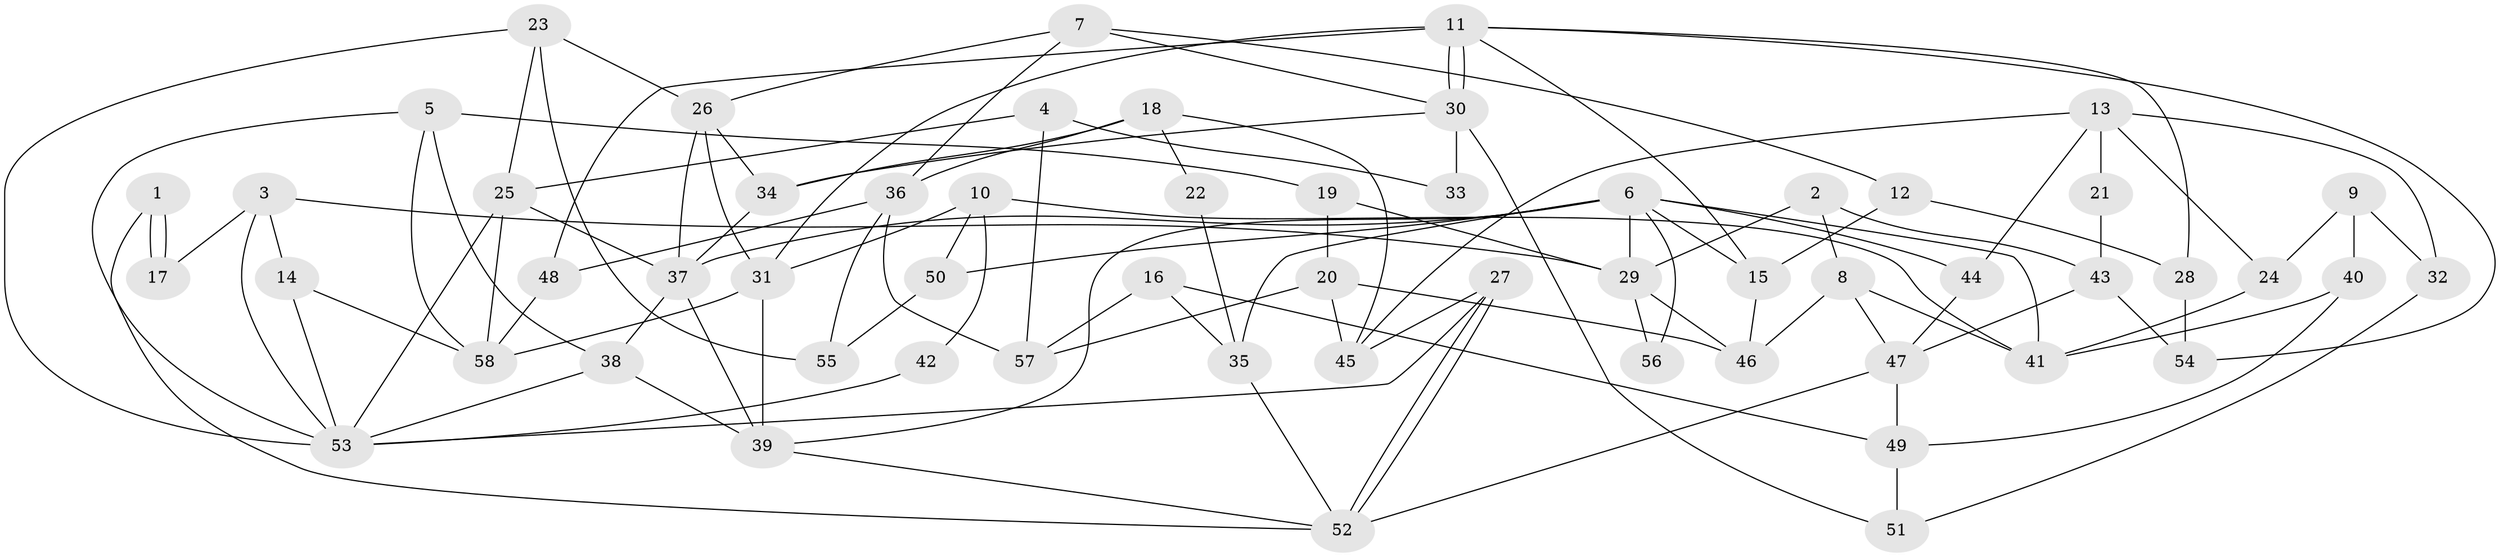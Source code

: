 // Generated by graph-tools (version 1.1) at 2025/15/03/09/25 04:15:06]
// undirected, 58 vertices, 116 edges
graph export_dot {
graph [start="1"]
  node [color=gray90,style=filled];
  1;
  2;
  3;
  4;
  5;
  6;
  7;
  8;
  9;
  10;
  11;
  12;
  13;
  14;
  15;
  16;
  17;
  18;
  19;
  20;
  21;
  22;
  23;
  24;
  25;
  26;
  27;
  28;
  29;
  30;
  31;
  32;
  33;
  34;
  35;
  36;
  37;
  38;
  39;
  40;
  41;
  42;
  43;
  44;
  45;
  46;
  47;
  48;
  49;
  50;
  51;
  52;
  53;
  54;
  55;
  56;
  57;
  58;
  1 -- 52;
  1 -- 17;
  1 -- 17;
  2 -- 8;
  2 -- 29;
  2 -- 43;
  3 -- 53;
  3 -- 14;
  3 -- 17;
  3 -- 29;
  4 -- 25;
  4 -- 57;
  4 -- 33;
  5 -- 38;
  5 -- 53;
  5 -- 19;
  5 -- 58;
  6 -- 37;
  6 -- 29;
  6 -- 15;
  6 -- 35;
  6 -- 39;
  6 -- 41;
  6 -- 44;
  6 -- 50;
  6 -- 56;
  7 -- 30;
  7 -- 26;
  7 -- 12;
  7 -- 36;
  8 -- 47;
  8 -- 46;
  8 -- 41;
  9 -- 24;
  9 -- 32;
  9 -- 40;
  10 -- 41;
  10 -- 31;
  10 -- 42;
  10 -- 50;
  11 -- 30;
  11 -- 30;
  11 -- 15;
  11 -- 28;
  11 -- 31;
  11 -- 48;
  11 -- 54;
  12 -- 28;
  12 -- 15;
  13 -- 44;
  13 -- 45;
  13 -- 21;
  13 -- 24;
  13 -- 32;
  14 -- 58;
  14 -- 53;
  15 -- 46;
  16 -- 57;
  16 -- 35;
  16 -- 49;
  18 -- 36;
  18 -- 34;
  18 -- 22;
  18 -- 45;
  19 -- 20;
  19 -- 29;
  20 -- 45;
  20 -- 46;
  20 -- 57;
  21 -- 43;
  22 -- 35;
  23 -- 55;
  23 -- 25;
  23 -- 26;
  23 -- 53;
  24 -- 41;
  25 -- 53;
  25 -- 58;
  25 -- 37;
  26 -- 37;
  26 -- 31;
  26 -- 34;
  27 -- 52;
  27 -- 52;
  27 -- 53;
  27 -- 45;
  28 -- 54;
  29 -- 46;
  29 -- 56;
  30 -- 34;
  30 -- 33;
  30 -- 51;
  31 -- 39;
  31 -- 58;
  32 -- 51;
  34 -- 37;
  35 -- 52;
  36 -- 48;
  36 -- 55;
  36 -- 57;
  37 -- 39;
  37 -- 38;
  38 -- 39;
  38 -- 53;
  39 -- 52;
  40 -- 41;
  40 -- 49;
  42 -- 53;
  43 -- 47;
  43 -- 54;
  44 -- 47;
  47 -- 52;
  47 -- 49;
  48 -- 58;
  49 -- 51;
  50 -- 55;
}
